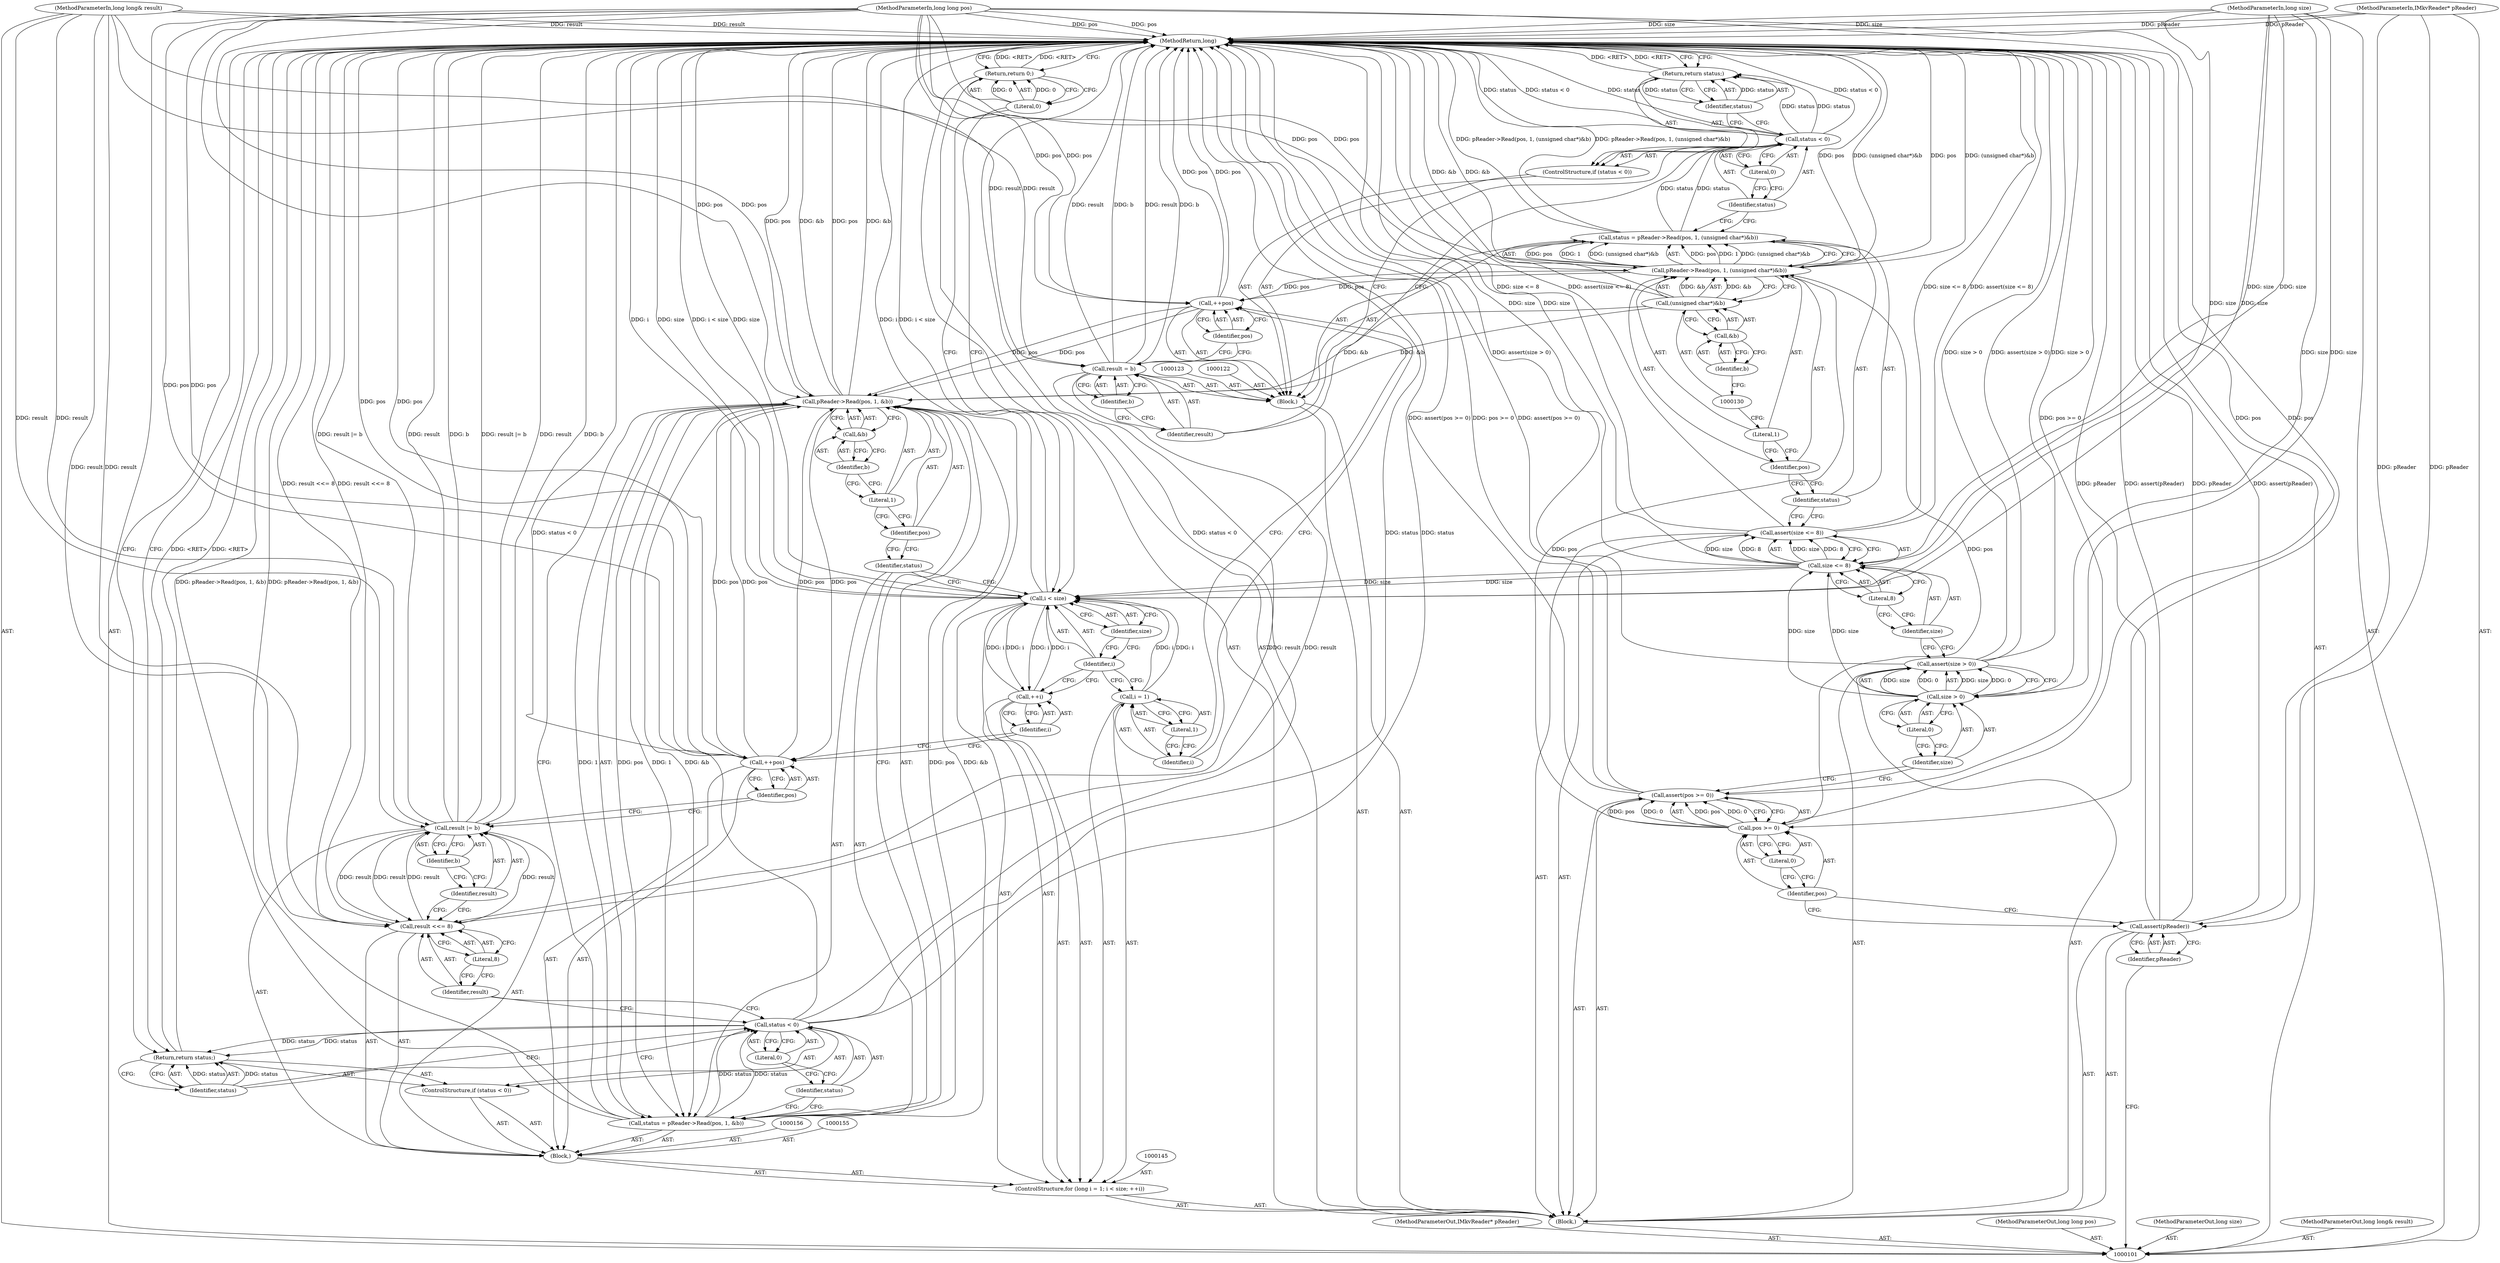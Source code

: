 digraph "1_Android_cc274e2abe8b2a6698a5c47d8aa4bb45f1f9538d_64" {
"1000180" [label="(MethodReturn,long)"];
"1000102" [label="(MethodParameterIn,IMkvReader* pReader)"];
"1000249" [label="(MethodParameterOut,IMkvReader* pReader)"];
"1000103" [label="(MethodParameterIn,long long pos)"];
"1000250" [label="(MethodParameterOut,long long pos)"];
"1000104" [label="(MethodParameterIn,long size)"];
"1000251" [label="(MethodParameterOut,long size)"];
"1000124" [label="(Call,status = pReader->Read(pos, 1, (unsigned char*)&b))"];
"1000125" [label="(Identifier,status)"];
"1000126" [label="(Call,pReader->Read(pos, 1, (unsigned char*)&b))"];
"1000127" [label="(Identifier,pos)"];
"1000121" [label="(Block,)"];
"1000128" [label="(Literal,1)"];
"1000129" [label="(Call,(unsigned char*)&b)"];
"1000131" [label="(Call,&b)"];
"1000132" [label="(Identifier,b)"];
"1000136" [label="(Literal,0)"];
"1000133" [label="(ControlStructure,if (status < 0))"];
"1000134" [label="(Call,status < 0)"];
"1000135" [label="(Identifier,status)"];
"1000138" [label="(Identifier,status)"];
"1000137" [label="(Return,return status;)"];
"1000141" [label="(Identifier,b)"];
"1000139" [label="(Call,result = b)"];
"1000140" [label="(Identifier,result)"];
"1000142" [label="(Call,++pos)"];
"1000143" [label="(Identifier,pos)"];
"1000146" [label="(Call,i = 1)"];
"1000147" [label="(Identifier,i)"];
"1000148" [label="(Literal,1)"];
"1000149" [label="(Call,i < size)"];
"1000150" [label="(Identifier,i)"];
"1000151" [label="(Identifier,size)"];
"1000144" [label="(ControlStructure,for (long i = 1; i < size; ++i))"];
"1000152" [label="(Call,++i)"];
"1000153" [label="(Identifier,i)"];
"1000105" [label="(MethodParameterIn,long long& result)"];
"1000252" [label="(MethodParameterOut,long long& result)"];
"1000106" [label="(Block,)"];
"1000154" [label="(Block,)"];
"1000157" [label="(Call,status = pReader->Read(pos, 1, &b))"];
"1000158" [label="(Identifier,status)"];
"1000159" [label="(Call,pReader->Read(pos, 1, &b))"];
"1000160" [label="(Identifier,pos)"];
"1000161" [label="(Literal,1)"];
"1000162" [label="(Call,&b)"];
"1000163" [label="(Identifier,b)"];
"1000164" [label="(ControlStructure,if (status < 0))"];
"1000167" [label="(Literal,0)"];
"1000165" [label="(Call,status < 0)"];
"1000166" [label="(Identifier,status)"];
"1000168" [label="(Return,return status;)"];
"1000169" [label="(Identifier,status)"];
"1000172" [label="(Literal,8)"];
"1000170" [label="(Call,result <<= 8)"];
"1000171" [label="(Identifier,result)"];
"1000175" [label="(Identifier,b)"];
"1000173" [label="(Call,result |= b)"];
"1000174" [label="(Identifier,result)"];
"1000107" [label="(Call,assert(pReader))"];
"1000108" [label="(Identifier,pReader)"];
"1000176" [label="(Call,++pos)"];
"1000177" [label="(Identifier,pos)"];
"1000178" [label="(Return,return 0;)"];
"1000179" [label="(Literal,0)"];
"1000112" [label="(Literal,0)"];
"1000109" [label="(Call,assert(pos >= 0))"];
"1000110" [label="(Call,pos >= 0)"];
"1000111" [label="(Identifier,pos)"];
"1000116" [label="(Literal,0)"];
"1000113" [label="(Call,assert(size > 0))"];
"1000114" [label="(Call,size > 0)"];
"1000115" [label="(Identifier,size)"];
"1000120" [label="(Literal,8)"];
"1000117" [label="(Call,assert(size <= 8))"];
"1000118" [label="(Call,size <= 8)"];
"1000119" [label="(Identifier,size)"];
"1000180" -> "1000101"  [label="AST: "];
"1000180" -> "1000137"  [label="CFG: "];
"1000180" -> "1000168"  [label="CFG: "];
"1000180" -> "1000178"  [label="CFG: "];
"1000168" -> "1000180"  [label="DDG: <RET>"];
"1000178" -> "1000180"  [label="DDG: <RET>"];
"1000137" -> "1000180"  [label="DDG: <RET>"];
"1000124" -> "1000180"  [label="DDG: pReader->Read(pos, 1, (unsigned char*)&b)"];
"1000107" -> "1000180"  [label="DDG: pReader"];
"1000107" -> "1000180"  [label="DDG: assert(pReader)"];
"1000104" -> "1000180"  [label="DDG: size"];
"1000105" -> "1000180"  [label="DDG: result"];
"1000126" -> "1000180"  [label="DDG: pos"];
"1000126" -> "1000180"  [label="DDG: (unsigned char*)&b"];
"1000117" -> "1000180"  [label="DDG: size <= 8"];
"1000117" -> "1000180"  [label="DDG: assert(size <= 8)"];
"1000102" -> "1000180"  [label="DDG: pReader"];
"1000142" -> "1000180"  [label="DDG: pos"];
"1000118" -> "1000180"  [label="DDG: size"];
"1000157" -> "1000180"  [label="DDG: pReader->Read(pos, 1, &b)"];
"1000149" -> "1000180"  [label="DDG: size"];
"1000149" -> "1000180"  [label="DDG: i < size"];
"1000149" -> "1000180"  [label="DDG: i"];
"1000113" -> "1000180"  [label="DDG: size > 0"];
"1000113" -> "1000180"  [label="DDG: assert(size > 0)"];
"1000159" -> "1000180"  [label="DDG: pos"];
"1000159" -> "1000180"  [label="DDG: &b"];
"1000139" -> "1000180"  [label="DDG: b"];
"1000139" -> "1000180"  [label="DDG: result"];
"1000165" -> "1000180"  [label="DDG: status"];
"1000165" -> "1000180"  [label="DDG: status < 0"];
"1000103" -> "1000180"  [label="DDG: pos"];
"1000134" -> "1000180"  [label="DDG: status < 0"];
"1000134" -> "1000180"  [label="DDG: status"];
"1000109" -> "1000180"  [label="DDG: pos >= 0"];
"1000109" -> "1000180"  [label="DDG: assert(pos >= 0)"];
"1000173" -> "1000180"  [label="DDG: result |= b"];
"1000173" -> "1000180"  [label="DDG: result"];
"1000173" -> "1000180"  [label="DDG: b"];
"1000176" -> "1000180"  [label="DDG: pos"];
"1000170" -> "1000180"  [label="DDG: result <<= 8"];
"1000129" -> "1000180"  [label="DDG: &b"];
"1000102" -> "1000101"  [label="AST: "];
"1000102" -> "1000180"  [label="DDG: pReader"];
"1000102" -> "1000107"  [label="DDG: pReader"];
"1000249" -> "1000101"  [label="AST: "];
"1000103" -> "1000101"  [label="AST: "];
"1000103" -> "1000180"  [label="DDG: pos"];
"1000103" -> "1000110"  [label="DDG: pos"];
"1000103" -> "1000126"  [label="DDG: pos"];
"1000103" -> "1000142"  [label="DDG: pos"];
"1000103" -> "1000159"  [label="DDG: pos"];
"1000103" -> "1000176"  [label="DDG: pos"];
"1000250" -> "1000101"  [label="AST: "];
"1000104" -> "1000101"  [label="AST: "];
"1000104" -> "1000180"  [label="DDG: size"];
"1000104" -> "1000114"  [label="DDG: size"];
"1000104" -> "1000118"  [label="DDG: size"];
"1000104" -> "1000149"  [label="DDG: size"];
"1000251" -> "1000101"  [label="AST: "];
"1000124" -> "1000121"  [label="AST: "];
"1000124" -> "1000126"  [label="CFG: "];
"1000125" -> "1000124"  [label="AST: "];
"1000126" -> "1000124"  [label="AST: "];
"1000135" -> "1000124"  [label="CFG: "];
"1000124" -> "1000180"  [label="DDG: pReader->Read(pos, 1, (unsigned char*)&b)"];
"1000126" -> "1000124"  [label="DDG: pos"];
"1000126" -> "1000124"  [label="DDG: 1"];
"1000126" -> "1000124"  [label="DDG: (unsigned char*)&b"];
"1000124" -> "1000134"  [label="DDG: status"];
"1000125" -> "1000124"  [label="AST: "];
"1000125" -> "1000117"  [label="CFG: "];
"1000127" -> "1000125"  [label="CFG: "];
"1000126" -> "1000124"  [label="AST: "];
"1000126" -> "1000129"  [label="CFG: "];
"1000127" -> "1000126"  [label="AST: "];
"1000128" -> "1000126"  [label="AST: "];
"1000129" -> "1000126"  [label="AST: "];
"1000124" -> "1000126"  [label="CFG: "];
"1000126" -> "1000180"  [label="DDG: pos"];
"1000126" -> "1000180"  [label="DDG: (unsigned char*)&b"];
"1000126" -> "1000124"  [label="DDG: pos"];
"1000126" -> "1000124"  [label="DDG: 1"];
"1000126" -> "1000124"  [label="DDG: (unsigned char*)&b"];
"1000110" -> "1000126"  [label="DDG: pos"];
"1000103" -> "1000126"  [label="DDG: pos"];
"1000129" -> "1000126"  [label="DDG: &b"];
"1000126" -> "1000142"  [label="DDG: pos"];
"1000127" -> "1000126"  [label="AST: "];
"1000127" -> "1000125"  [label="CFG: "];
"1000128" -> "1000127"  [label="CFG: "];
"1000121" -> "1000106"  [label="AST: "];
"1000122" -> "1000121"  [label="AST: "];
"1000123" -> "1000121"  [label="AST: "];
"1000124" -> "1000121"  [label="AST: "];
"1000133" -> "1000121"  [label="AST: "];
"1000139" -> "1000121"  [label="AST: "];
"1000142" -> "1000121"  [label="AST: "];
"1000128" -> "1000126"  [label="AST: "];
"1000128" -> "1000127"  [label="CFG: "];
"1000130" -> "1000128"  [label="CFG: "];
"1000129" -> "1000126"  [label="AST: "];
"1000129" -> "1000131"  [label="CFG: "];
"1000130" -> "1000129"  [label="AST: "];
"1000131" -> "1000129"  [label="AST: "];
"1000126" -> "1000129"  [label="CFG: "];
"1000129" -> "1000180"  [label="DDG: &b"];
"1000129" -> "1000126"  [label="DDG: &b"];
"1000129" -> "1000159"  [label="DDG: &b"];
"1000131" -> "1000129"  [label="AST: "];
"1000131" -> "1000132"  [label="CFG: "];
"1000132" -> "1000131"  [label="AST: "];
"1000129" -> "1000131"  [label="CFG: "];
"1000132" -> "1000131"  [label="AST: "];
"1000132" -> "1000130"  [label="CFG: "];
"1000131" -> "1000132"  [label="CFG: "];
"1000136" -> "1000134"  [label="AST: "];
"1000136" -> "1000135"  [label="CFG: "];
"1000134" -> "1000136"  [label="CFG: "];
"1000133" -> "1000121"  [label="AST: "];
"1000134" -> "1000133"  [label="AST: "];
"1000137" -> "1000133"  [label="AST: "];
"1000134" -> "1000133"  [label="AST: "];
"1000134" -> "1000136"  [label="CFG: "];
"1000135" -> "1000134"  [label="AST: "];
"1000136" -> "1000134"  [label="AST: "];
"1000138" -> "1000134"  [label="CFG: "];
"1000140" -> "1000134"  [label="CFG: "];
"1000134" -> "1000180"  [label="DDG: status < 0"];
"1000134" -> "1000180"  [label="DDG: status"];
"1000124" -> "1000134"  [label="DDG: status"];
"1000134" -> "1000137"  [label="DDG: status"];
"1000135" -> "1000134"  [label="AST: "];
"1000135" -> "1000124"  [label="CFG: "];
"1000136" -> "1000135"  [label="CFG: "];
"1000138" -> "1000137"  [label="AST: "];
"1000138" -> "1000134"  [label="CFG: "];
"1000137" -> "1000138"  [label="CFG: "];
"1000138" -> "1000137"  [label="DDG: status"];
"1000137" -> "1000133"  [label="AST: "];
"1000137" -> "1000138"  [label="CFG: "];
"1000138" -> "1000137"  [label="AST: "];
"1000180" -> "1000137"  [label="CFG: "];
"1000137" -> "1000180"  [label="DDG: <RET>"];
"1000138" -> "1000137"  [label="DDG: status"];
"1000134" -> "1000137"  [label="DDG: status"];
"1000141" -> "1000139"  [label="AST: "];
"1000141" -> "1000140"  [label="CFG: "];
"1000139" -> "1000141"  [label="CFG: "];
"1000139" -> "1000121"  [label="AST: "];
"1000139" -> "1000141"  [label="CFG: "];
"1000140" -> "1000139"  [label="AST: "];
"1000141" -> "1000139"  [label="AST: "];
"1000143" -> "1000139"  [label="CFG: "];
"1000139" -> "1000180"  [label="DDG: b"];
"1000139" -> "1000180"  [label="DDG: result"];
"1000105" -> "1000139"  [label="DDG: result"];
"1000139" -> "1000170"  [label="DDG: result"];
"1000140" -> "1000139"  [label="AST: "];
"1000140" -> "1000134"  [label="CFG: "];
"1000141" -> "1000140"  [label="CFG: "];
"1000142" -> "1000121"  [label="AST: "];
"1000142" -> "1000143"  [label="CFG: "];
"1000143" -> "1000142"  [label="AST: "];
"1000147" -> "1000142"  [label="CFG: "];
"1000142" -> "1000180"  [label="DDG: pos"];
"1000126" -> "1000142"  [label="DDG: pos"];
"1000103" -> "1000142"  [label="DDG: pos"];
"1000142" -> "1000159"  [label="DDG: pos"];
"1000143" -> "1000142"  [label="AST: "];
"1000143" -> "1000139"  [label="CFG: "];
"1000142" -> "1000143"  [label="CFG: "];
"1000146" -> "1000144"  [label="AST: "];
"1000146" -> "1000148"  [label="CFG: "];
"1000147" -> "1000146"  [label="AST: "];
"1000148" -> "1000146"  [label="AST: "];
"1000150" -> "1000146"  [label="CFG: "];
"1000146" -> "1000149"  [label="DDG: i"];
"1000147" -> "1000146"  [label="AST: "];
"1000147" -> "1000142"  [label="CFG: "];
"1000148" -> "1000147"  [label="CFG: "];
"1000148" -> "1000146"  [label="AST: "];
"1000148" -> "1000147"  [label="CFG: "];
"1000146" -> "1000148"  [label="CFG: "];
"1000149" -> "1000144"  [label="AST: "];
"1000149" -> "1000151"  [label="CFG: "];
"1000150" -> "1000149"  [label="AST: "];
"1000151" -> "1000149"  [label="AST: "];
"1000158" -> "1000149"  [label="CFG: "];
"1000179" -> "1000149"  [label="CFG: "];
"1000149" -> "1000180"  [label="DDG: size"];
"1000149" -> "1000180"  [label="DDG: i < size"];
"1000149" -> "1000180"  [label="DDG: i"];
"1000152" -> "1000149"  [label="DDG: i"];
"1000146" -> "1000149"  [label="DDG: i"];
"1000118" -> "1000149"  [label="DDG: size"];
"1000104" -> "1000149"  [label="DDG: size"];
"1000149" -> "1000152"  [label="DDG: i"];
"1000150" -> "1000149"  [label="AST: "];
"1000150" -> "1000146"  [label="CFG: "];
"1000150" -> "1000152"  [label="CFG: "];
"1000151" -> "1000150"  [label="CFG: "];
"1000151" -> "1000149"  [label="AST: "];
"1000151" -> "1000150"  [label="CFG: "];
"1000149" -> "1000151"  [label="CFG: "];
"1000144" -> "1000106"  [label="AST: "];
"1000145" -> "1000144"  [label="AST: "];
"1000146" -> "1000144"  [label="AST: "];
"1000149" -> "1000144"  [label="AST: "];
"1000152" -> "1000144"  [label="AST: "];
"1000154" -> "1000144"  [label="AST: "];
"1000152" -> "1000144"  [label="AST: "];
"1000152" -> "1000153"  [label="CFG: "];
"1000153" -> "1000152"  [label="AST: "];
"1000150" -> "1000152"  [label="CFG: "];
"1000152" -> "1000149"  [label="DDG: i"];
"1000149" -> "1000152"  [label="DDG: i"];
"1000153" -> "1000152"  [label="AST: "];
"1000153" -> "1000176"  [label="CFG: "];
"1000152" -> "1000153"  [label="CFG: "];
"1000105" -> "1000101"  [label="AST: "];
"1000105" -> "1000180"  [label="DDG: result"];
"1000105" -> "1000139"  [label="DDG: result"];
"1000105" -> "1000170"  [label="DDG: result"];
"1000105" -> "1000173"  [label="DDG: result"];
"1000252" -> "1000101"  [label="AST: "];
"1000106" -> "1000101"  [label="AST: "];
"1000107" -> "1000106"  [label="AST: "];
"1000109" -> "1000106"  [label="AST: "];
"1000113" -> "1000106"  [label="AST: "];
"1000117" -> "1000106"  [label="AST: "];
"1000121" -> "1000106"  [label="AST: "];
"1000144" -> "1000106"  [label="AST: "];
"1000178" -> "1000106"  [label="AST: "];
"1000154" -> "1000144"  [label="AST: "];
"1000155" -> "1000154"  [label="AST: "];
"1000156" -> "1000154"  [label="AST: "];
"1000157" -> "1000154"  [label="AST: "];
"1000164" -> "1000154"  [label="AST: "];
"1000170" -> "1000154"  [label="AST: "];
"1000173" -> "1000154"  [label="AST: "];
"1000176" -> "1000154"  [label="AST: "];
"1000157" -> "1000154"  [label="AST: "];
"1000157" -> "1000159"  [label="CFG: "];
"1000158" -> "1000157"  [label="AST: "];
"1000159" -> "1000157"  [label="AST: "];
"1000166" -> "1000157"  [label="CFG: "];
"1000157" -> "1000180"  [label="DDG: pReader->Read(pos, 1, &b)"];
"1000159" -> "1000157"  [label="DDG: pos"];
"1000159" -> "1000157"  [label="DDG: 1"];
"1000159" -> "1000157"  [label="DDG: &b"];
"1000157" -> "1000165"  [label="DDG: status"];
"1000158" -> "1000157"  [label="AST: "];
"1000158" -> "1000149"  [label="CFG: "];
"1000160" -> "1000158"  [label="CFG: "];
"1000159" -> "1000157"  [label="AST: "];
"1000159" -> "1000162"  [label="CFG: "];
"1000160" -> "1000159"  [label="AST: "];
"1000161" -> "1000159"  [label="AST: "];
"1000162" -> "1000159"  [label="AST: "];
"1000157" -> "1000159"  [label="CFG: "];
"1000159" -> "1000180"  [label="DDG: pos"];
"1000159" -> "1000180"  [label="DDG: &b"];
"1000159" -> "1000157"  [label="DDG: pos"];
"1000159" -> "1000157"  [label="DDG: 1"];
"1000159" -> "1000157"  [label="DDG: &b"];
"1000142" -> "1000159"  [label="DDG: pos"];
"1000176" -> "1000159"  [label="DDG: pos"];
"1000103" -> "1000159"  [label="DDG: pos"];
"1000129" -> "1000159"  [label="DDG: &b"];
"1000159" -> "1000176"  [label="DDG: pos"];
"1000160" -> "1000159"  [label="AST: "];
"1000160" -> "1000158"  [label="CFG: "];
"1000161" -> "1000160"  [label="CFG: "];
"1000161" -> "1000159"  [label="AST: "];
"1000161" -> "1000160"  [label="CFG: "];
"1000163" -> "1000161"  [label="CFG: "];
"1000162" -> "1000159"  [label="AST: "];
"1000162" -> "1000163"  [label="CFG: "];
"1000163" -> "1000162"  [label="AST: "];
"1000159" -> "1000162"  [label="CFG: "];
"1000163" -> "1000162"  [label="AST: "];
"1000163" -> "1000161"  [label="CFG: "];
"1000162" -> "1000163"  [label="CFG: "];
"1000164" -> "1000154"  [label="AST: "];
"1000165" -> "1000164"  [label="AST: "];
"1000168" -> "1000164"  [label="AST: "];
"1000167" -> "1000165"  [label="AST: "];
"1000167" -> "1000166"  [label="CFG: "];
"1000165" -> "1000167"  [label="CFG: "];
"1000165" -> "1000164"  [label="AST: "];
"1000165" -> "1000167"  [label="CFG: "];
"1000166" -> "1000165"  [label="AST: "];
"1000167" -> "1000165"  [label="AST: "];
"1000169" -> "1000165"  [label="CFG: "];
"1000171" -> "1000165"  [label="CFG: "];
"1000165" -> "1000180"  [label="DDG: status"];
"1000165" -> "1000180"  [label="DDG: status < 0"];
"1000157" -> "1000165"  [label="DDG: status"];
"1000165" -> "1000168"  [label="DDG: status"];
"1000166" -> "1000165"  [label="AST: "];
"1000166" -> "1000157"  [label="CFG: "];
"1000167" -> "1000166"  [label="CFG: "];
"1000168" -> "1000164"  [label="AST: "];
"1000168" -> "1000169"  [label="CFG: "];
"1000169" -> "1000168"  [label="AST: "];
"1000180" -> "1000168"  [label="CFG: "];
"1000168" -> "1000180"  [label="DDG: <RET>"];
"1000169" -> "1000168"  [label="DDG: status"];
"1000165" -> "1000168"  [label="DDG: status"];
"1000169" -> "1000168"  [label="AST: "];
"1000169" -> "1000165"  [label="CFG: "];
"1000168" -> "1000169"  [label="CFG: "];
"1000169" -> "1000168"  [label="DDG: status"];
"1000172" -> "1000170"  [label="AST: "];
"1000172" -> "1000171"  [label="CFG: "];
"1000170" -> "1000172"  [label="CFG: "];
"1000170" -> "1000154"  [label="AST: "];
"1000170" -> "1000172"  [label="CFG: "];
"1000171" -> "1000170"  [label="AST: "];
"1000172" -> "1000170"  [label="AST: "];
"1000174" -> "1000170"  [label="CFG: "];
"1000170" -> "1000180"  [label="DDG: result <<= 8"];
"1000139" -> "1000170"  [label="DDG: result"];
"1000173" -> "1000170"  [label="DDG: result"];
"1000105" -> "1000170"  [label="DDG: result"];
"1000170" -> "1000173"  [label="DDG: result"];
"1000171" -> "1000170"  [label="AST: "];
"1000171" -> "1000165"  [label="CFG: "];
"1000172" -> "1000171"  [label="CFG: "];
"1000175" -> "1000173"  [label="AST: "];
"1000175" -> "1000174"  [label="CFG: "];
"1000173" -> "1000175"  [label="CFG: "];
"1000173" -> "1000154"  [label="AST: "];
"1000173" -> "1000175"  [label="CFG: "];
"1000174" -> "1000173"  [label="AST: "];
"1000175" -> "1000173"  [label="AST: "];
"1000177" -> "1000173"  [label="CFG: "];
"1000173" -> "1000180"  [label="DDG: result |= b"];
"1000173" -> "1000180"  [label="DDG: result"];
"1000173" -> "1000180"  [label="DDG: b"];
"1000173" -> "1000170"  [label="DDG: result"];
"1000170" -> "1000173"  [label="DDG: result"];
"1000105" -> "1000173"  [label="DDG: result"];
"1000174" -> "1000173"  [label="AST: "];
"1000174" -> "1000170"  [label="CFG: "];
"1000175" -> "1000174"  [label="CFG: "];
"1000107" -> "1000106"  [label="AST: "];
"1000107" -> "1000108"  [label="CFG: "];
"1000108" -> "1000107"  [label="AST: "];
"1000111" -> "1000107"  [label="CFG: "];
"1000107" -> "1000180"  [label="DDG: pReader"];
"1000107" -> "1000180"  [label="DDG: assert(pReader)"];
"1000102" -> "1000107"  [label="DDG: pReader"];
"1000108" -> "1000107"  [label="AST: "];
"1000108" -> "1000101"  [label="CFG: "];
"1000107" -> "1000108"  [label="CFG: "];
"1000176" -> "1000154"  [label="AST: "];
"1000176" -> "1000177"  [label="CFG: "];
"1000177" -> "1000176"  [label="AST: "];
"1000153" -> "1000176"  [label="CFG: "];
"1000176" -> "1000180"  [label="DDG: pos"];
"1000176" -> "1000159"  [label="DDG: pos"];
"1000159" -> "1000176"  [label="DDG: pos"];
"1000103" -> "1000176"  [label="DDG: pos"];
"1000177" -> "1000176"  [label="AST: "];
"1000177" -> "1000173"  [label="CFG: "];
"1000176" -> "1000177"  [label="CFG: "];
"1000178" -> "1000106"  [label="AST: "];
"1000178" -> "1000179"  [label="CFG: "];
"1000179" -> "1000178"  [label="AST: "];
"1000180" -> "1000178"  [label="CFG: "];
"1000178" -> "1000180"  [label="DDG: <RET>"];
"1000179" -> "1000178"  [label="DDG: 0"];
"1000179" -> "1000178"  [label="AST: "];
"1000179" -> "1000149"  [label="CFG: "];
"1000178" -> "1000179"  [label="CFG: "];
"1000179" -> "1000178"  [label="DDG: 0"];
"1000112" -> "1000110"  [label="AST: "];
"1000112" -> "1000111"  [label="CFG: "];
"1000110" -> "1000112"  [label="CFG: "];
"1000109" -> "1000106"  [label="AST: "];
"1000109" -> "1000110"  [label="CFG: "];
"1000110" -> "1000109"  [label="AST: "];
"1000115" -> "1000109"  [label="CFG: "];
"1000109" -> "1000180"  [label="DDG: pos >= 0"];
"1000109" -> "1000180"  [label="DDG: assert(pos >= 0)"];
"1000110" -> "1000109"  [label="DDG: pos"];
"1000110" -> "1000109"  [label="DDG: 0"];
"1000110" -> "1000109"  [label="AST: "];
"1000110" -> "1000112"  [label="CFG: "];
"1000111" -> "1000110"  [label="AST: "];
"1000112" -> "1000110"  [label="AST: "];
"1000109" -> "1000110"  [label="CFG: "];
"1000110" -> "1000109"  [label="DDG: pos"];
"1000110" -> "1000109"  [label="DDG: 0"];
"1000103" -> "1000110"  [label="DDG: pos"];
"1000110" -> "1000126"  [label="DDG: pos"];
"1000111" -> "1000110"  [label="AST: "];
"1000111" -> "1000107"  [label="CFG: "];
"1000112" -> "1000111"  [label="CFG: "];
"1000116" -> "1000114"  [label="AST: "];
"1000116" -> "1000115"  [label="CFG: "];
"1000114" -> "1000116"  [label="CFG: "];
"1000113" -> "1000106"  [label="AST: "];
"1000113" -> "1000114"  [label="CFG: "];
"1000114" -> "1000113"  [label="AST: "];
"1000119" -> "1000113"  [label="CFG: "];
"1000113" -> "1000180"  [label="DDG: size > 0"];
"1000113" -> "1000180"  [label="DDG: assert(size > 0)"];
"1000114" -> "1000113"  [label="DDG: size"];
"1000114" -> "1000113"  [label="DDG: 0"];
"1000114" -> "1000113"  [label="AST: "];
"1000114" -> "1000116"  [label="CFG: "];
"1000115" -> "1000114"  [label="AST: "];
"1000116" -> "1000114"  [label="AST: "];
"1000113" -> "1000114"  [label="CFG: "];
"1000114" -> "1000113"  [label="DDG: size"];
"1000114" -> "1000113"  [label="DDG: 0"];
"1000104" -> "1000114"  [label="DDG: size"];
"1000114" -> "1000118"  [label="DDG: size"];
"1000115" -> "1000114"  [label="AST: "];
"1000115" -> "1000109"  [label="CFG: "];
"1000116" -> "1000115"  [label="CFG: "];
"1000120" -> "1000118"  [label="AST: "];
"1000120" -> "1000119"  [label="CFG: "];
"1000118" -> "1000120"  [label="CFG: "];
"1000117" -> "1000106"  [label="AST: "];
"1000117" -> "1000118"  [label="CFG: "];
"1000118" -> "1000117"  [label="AST: "];
"1000125" -> "1000117"  [label="CFG: "];
"1000117" -> "1000180"  [label="DDG: size <= 8"];
"1000117" -> "1000180"  [label="DDG: assert(size <= 8)"];
"1000118" -> "1000117"  [label="DDG: size"];
"1000118" -> "1000117"  [label="DDG: 8"];
"1000118" -> "1000117"  [label="AST: "];
"1000118" -> "1000120"  [label="CFG: "];
"1000119" -> "1000118"  [label="AST: "];
"1000120" -> "1000118"  [label="AST: "];
"1000117" -> "1000118"  [label="CFG: "];
"1000118" -> "1000180"  [label="DDG: size"];
"1000118" -> "1000117"  [label="DDG: size"];
"1000118" -> "1000117"  [label="DDG: 8"];
"1000114" -> "1000118"  [label="DDG: size"];
"1000104" -> "1000118"  [label="DDG: size"];
"1000118" -> "1000149"  [label="DDG: size"];
"1000119" -> "1000118"  [label="AST: "];
"1000119" -> "1000113"  [label="CFG: "];
"1000120" -> "1000119"  [label="CFG: "];
}
